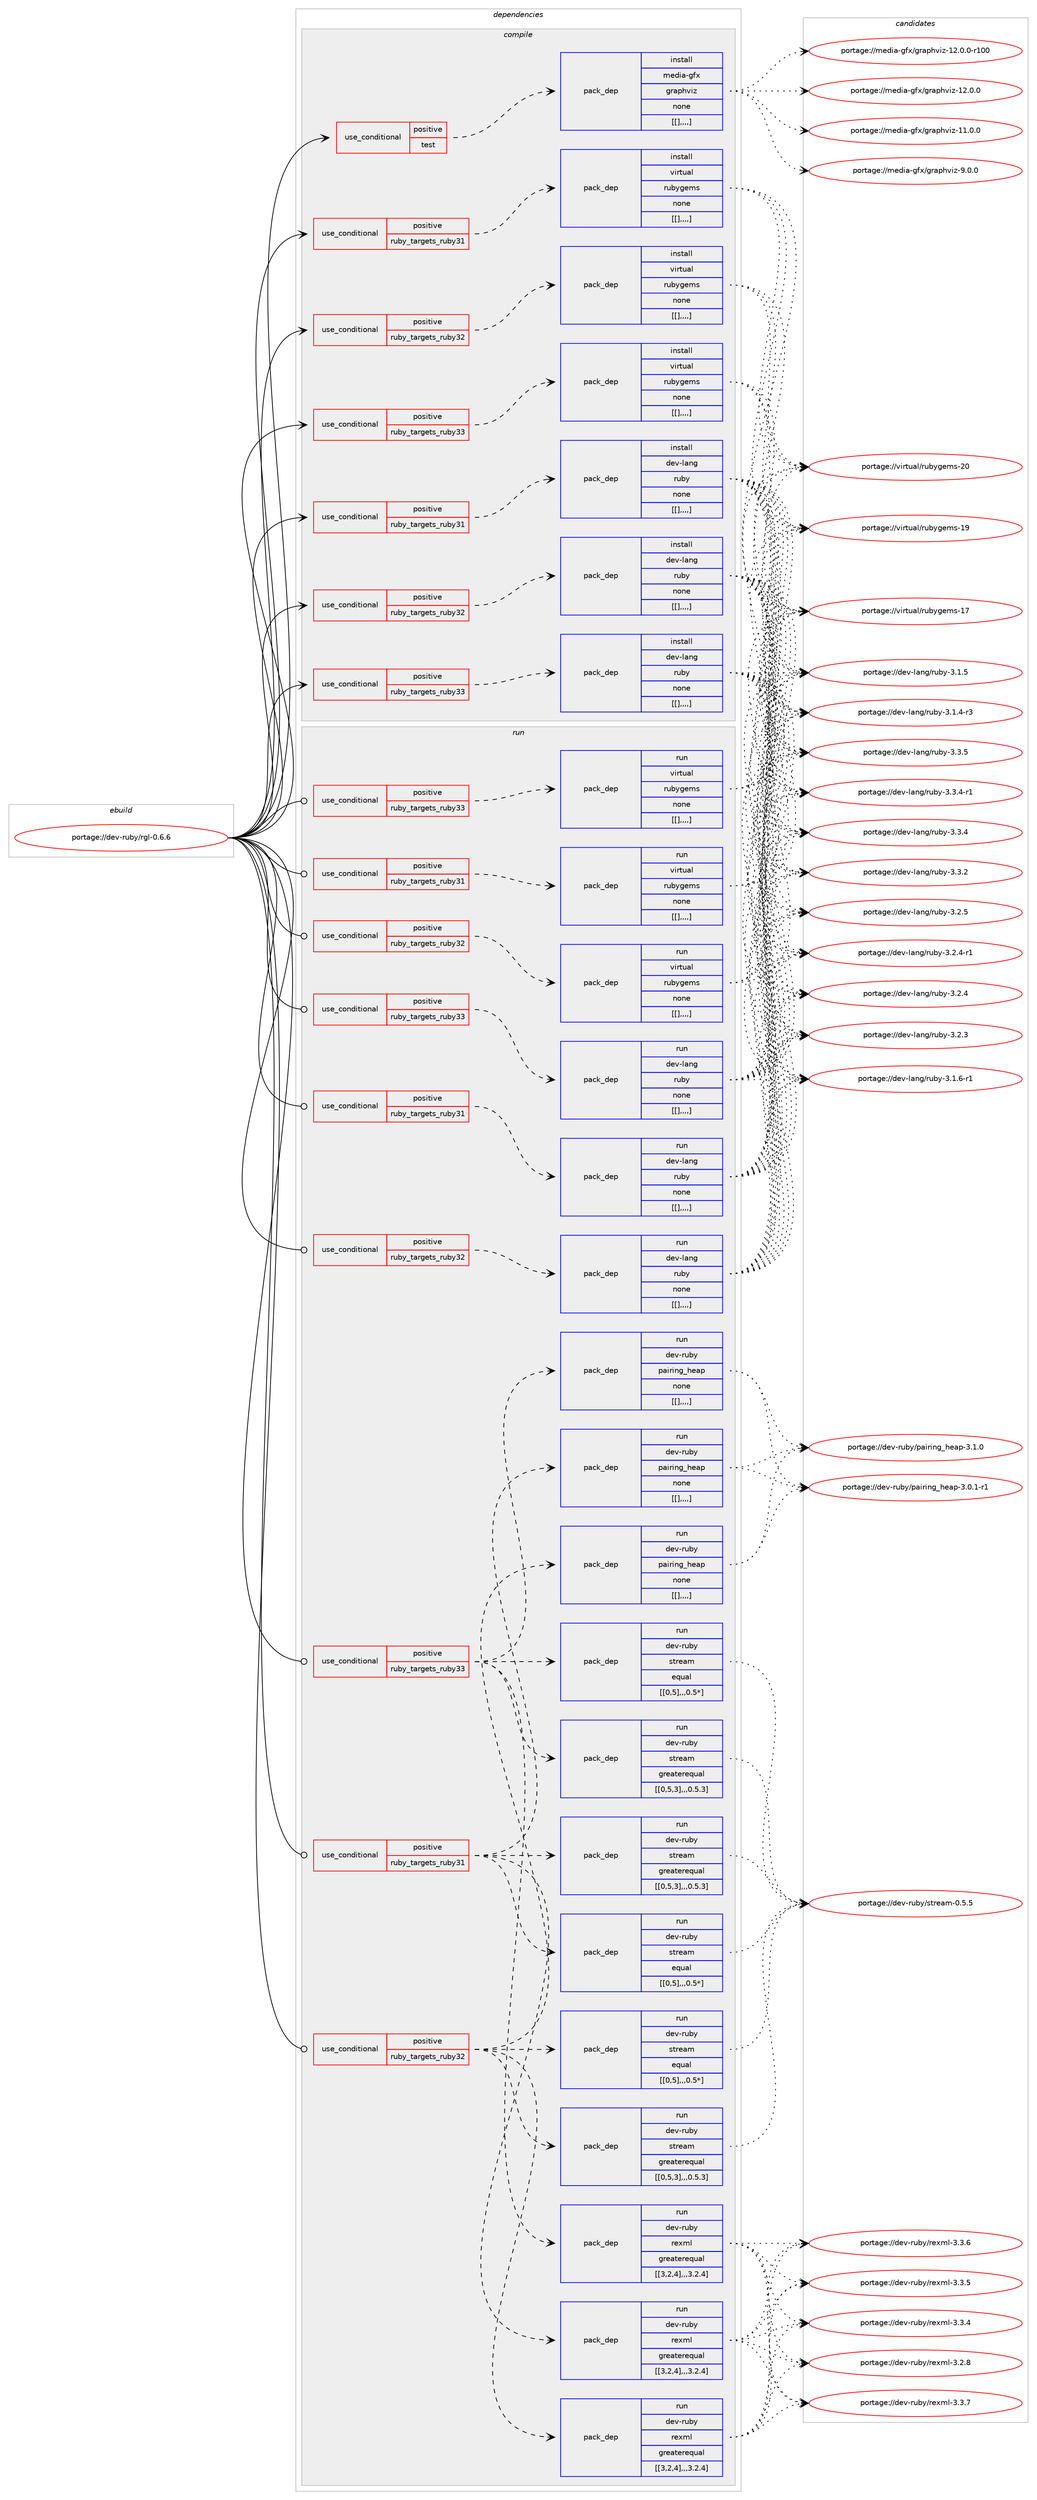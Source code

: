 digraph prolog {

# *************
# Graph options
# *************

newrank=true;
concentrate=true;
compound=true;
graph [rankdir=LR,fontname=Helvetica,fontsize=10,ranksep=1.5];#, ranksep=2.5, nodesep=0.2];
edge  [arrowhead=vee];
node  [fontname=Helvetica,fontsize=10];

# **********
# The ebuild
# **********

subgraph cluster_leftcol {
color=gray;
label=<<i>ebuild</i>>;
id [label="portage://dev-ruby/rgl-0.6.6", color=red, width=4, href="../dev-ruby/rgl-0.6.6.svg"];
}

# ****************
# The dependencies
# ****************

subgraph cluster_midcol {
color=gray;
label=<<i>dependencies</i>>;
subgraph cluster_compile {
fillcolor="#eeeeee";
style=filled;
label=<<i>compile</i>>;
subgraph cond56782 {
dependency203162 [label=<<TABLE BORDER="0" CELLBORDER="1" CELLSPACING="0" CELLPADDING="4"><TR><TD ROWSPAN="3" CELLPADDING="10">use_conditional</TD></TR><TR><TD>positive</TD></TR><TR><TD>ruby_targets_ruby31</TD></TR></TABLE>>, shape=none, color=red];
subgraph pack145027 {
dependency203163 [label=<<TABLE BORDER="0" CELLBORDER="1" CELLSPACING="0" CELLPADDING="4" WIDTH="220"><TR><TD ROWSPAN="6" CELLPADDING="30">pack_dep</TD></TR><TR><TD WIDTH="110">install</TD></TR><TR><TD>dev-lang</TD></TR><TR><TD>ruby</TD></TR><TR><TD>none</TD></TR><TR><TD>[[],,,,]</TD></TR></TABLE>>, shape=none, color=blue];
}
dependency203162:e -> dependency203163:w [weight=20,style="dashed",arrowhead="vee"];
}
id:e -> dependency203162:w [weight=20,style="solid",arrowhead="vee"];
subgraph cond56783 {
dependency203164 [label=<<TABLE BORDER="0" CELLBORDER="1" CELLSPACING="0" CELLPADDING="4"><TR><TD ROWSPAN="3" CELLPADDING="10">use_conditional</TD></TR><TR><TD>positive</TD></TR><TR><TD>ruby_targets_ruby31</TD></TR></TABLE>>, shape=none, color=red];
subgraph pack145028 {
dependency203165 [label=<<TABLE BORDER="0" CELLBORDER="1" CELLSPACING="0" CELLPADDING="4" WIDTH="220"><TR><TD ROWSPAN="6" CELLPADDING="30">pack_dep</TD></TR><TR><TD WIDTH="110">install</TD></TR><TR><TD>virtual</TD></TR><TR><TD>rubygems</TD></TR><TR><TD>none</TD></TR><TR><TD>[[],,,,]</TD></TR></TABLE>>, shape=none, color=blue];
}
dependency203164:e -> dependency203165:w [weight=20,style="dashed",arrowhead="vee"];
}
id:e -> dependency203164:w [weight=20,style="solid",arrowhead="vee"];
subgraph cond56784 {
dependency203166 [label=<<TABLE BORDER="0" CELLBORDER="1" CELLSPACING="0" CELLPADDING="4"><TR><TD ROWSPAN="3" CELLPADDING="10">use_conditional</TD></TR><TR><TD>positive</TD></TR><TR><TD>ruby_targets_ruby32</TD></TR></TABLE>>, shape=none, color=red];
subgraph pack145029 {
dependency203167 [label=<<TABLE BORDER="0" CELLBORDER="1" CELLSPACING="0" CELLPADDING="4" WIDTH="220"><TR><TD ROWSPAN="6" CELLPADDING="30">pack_dep</TD></TR><TR><TD WIDTH="110">install</TD></TR><TR><TD>dev-lang</TD></TR><TR><TD>ruby</TD></TR><TR><TD>none</TD></TR><TR><TD>[[],,,,]</TD></TR></TABLE>>, shape=none, color=blue];
}
dependency203166:e -> dependency203167:w [weight=20,style="dashed",arrowhead="vee"];
}
id:e -> dependency203166:w [weight=20,style="solid",arrowhead="vee"];
subgraph cond56785 {
dependency203168 [label=<<TABLE BORDER="0" CELLBORDER="1" CELLSPACING="0" CELLPADDING="4"><TR><TD ROWSPAN="3" CELLPADDING="10">use_conditional</TD></TR><TR><TD>positive</TD></TR><TR><TD>ruby_targets_ruby32</TD></TR></TABLE>>, shape=none, color=red];
subgraph pack145030 {
dependency203169 [label=<<TABLE BORDER="0" CELLBORDER="1" CELLSPACING="0" CELLPADDING="4" WIDTH="220"><TR><TD ROWSPAN="6" CELLPADDING="30">pack_dep</TD></TR><TR><TD WIDTH="110">install</TD></TR><TR><TD>virtual</TD></TR><TR><TD>rubygems</TD></TR><TR><TD>none</TD></TR><TR><TD>[[],,,,]</TD></TR></TABLE>>, shape=none, color=blue];
}
dependency203168:e -> dependency203169:w [weight=20,style="dashed",arrowhead="vee"];
}
id:e -> dependency203168:w [weight=20,style="solid",arrowhead="vee"];
subgraph cond56786 {
dependency203170 [label=<<TABLE BORDER="0" CELLBORDER="1" CELLSPACING="0" CELLPADDING="4"><TR><TD ROWSPAN="3" CELLPADDING="10">use_conditional</TD></TR><TR><TD>positive</TD></TR><TR><TD>ruby_targets_ruby33</TD></TR></TABLE>>, shape=none, color=red];
subgraph pack145031 {
dependency203171 [label=<<TABLE BORDER="0" CELLBORDER="1" CELLSPACING="0" CELLPADDING="4" WIDTH="220"><TR><TD ROWSPAN="6" CELLPADDING="30">pack_dep</TD></TR><TR><TD WIDTH="110">install</TD></TR><TR><TD>dev-lang</TD></TR><TR><TD>ruby</TD></TR><TR><TD>none</TD></TR><TR><TD>[[],,,,]</TD></TR></TABLE>>, shape=none, color=blue];
}
dependency203170:e -> dependency203171:w [weight=20,style="dashed",arrowhead="vee"];
}
id:e -> dependency203170:w [weight=20,style="solid",arrowhead="vee"];
subgraph cond56787 {
dependency203172 [label=<<TABLE BORDER="0" CELLBORDER="1" CELLSPACING="0" CELLPADDING="4"><TR><TD ROWSPAN="3" CELLPADDING="10">use_conditional</TD></TR><TR><TD>positive</TD></TR><TR><TD>ruby_targets_ruby33</TD></TR></TABLE>>, shape=none, color=red];
subgraph pack145032 {
dependency203173 [label=<<TABLE BORDER="0" CELLBORDER="1" CELLSPACING="0" CELLPADDING="4" WIDTH="220"><TR><TD ROWSPAN="6" CELLPADDING="30">pack_dep</TD></TR><TR><TD WIDTH="110">install</TD></TR><TR><TD>virtual</TD></TR><TR><TD>rubygems</TD></TR><TR><TD>none</TD></TR><TR><TD>[[],,,,]</TD></TR></TABLE>>, shape=none, color=blue];
}
dependency203172:e -> dependency203173:w [weight=20,style="dashed",arrowhead="vee"];
}
id:e -> dependency203172:w [weight=20,style="solid",arrowhead="vee"];
subgraph cond56788 {
dependency203174 [label=<<TABLE BORDER="0" CELLBORDER="1" CELLSPACING="0" CELLPADDING="4"><TR><TD ROWSPAN="3" CELLPADDING="10">use_conditional</TD></TR><TR><TD>positive</TD></TR><TR><TD>test</TD></TR></TABLE>>, shape=none, color=red];
subgraph pack145033 {
dependency203175 [label=<<TABLE BORDER="0" CELLBORDER="1" CELLSPACING="0" CELLPADDING="4" WIDTH="220"><TR><TD ROWSPAN="6" CELLPADDING="30">pack_dep</TD></TR><TR><TD WIDTH="110">install</TD></TR><TR><TD>media-gfx</TD></TR><TR><TD>graphviz</TD></TR><TR><TD>none</TD></TR><TR><TD>[[],,,,]</TD></TR></TABLE>>, shape=none, color=blue];
}
dependency203174:e -> dependency203175:w [weight=20,style="dashed",arrowhead="vee"];
}
id:e -> dependency203174:w [weight=20,style="solid",arrowhead="vee"];
}
subgraph cluster_compileandrun {
fillcolor="#eeeeee";
style=filled;
label=<<i>compile and run</i>>;
}
subgraph cluster_run {
fillcolor="#eeeeee";
style=filled;
label=<<i>run</i>>;
subgraph cond56789 {
dependency203176 [label=<<TABLE BORDER="0" CELLBORDER="1" CELLSPACING="0" CELLPADDING="4"><TR><TD ROWSPAN="3" CELLPADDING="10">use_conditional</TD></TR><TR><TD>positive</TD></TR><TR><TD>ruby_targets_ruby31</TD></TR></TABLE>>, shape=none, color=red];
subgraph pack145034 {
dependency203177 [label=<<TABLE BORDER="0" CELLBORDER="1" CELLSPACING="0" CELLPADDING="4" WIDTH="220"><TR><TD ROWSPAN="6" CELLPADDING="30">pack_dep</TD></TR><TR><TD WIDTH="110">run</TD></TR><TR><TD>dev-lang</TD></TR><TR><TD>ruby</TD></TR><TR><TD>none</TD></TR><TR><TD>[[],,,,]</TD></TR></TABLE>>, shape=none, color=blue];
}
dependency203176:e -> dependency203177:w [weight=20,style="dashed",arrowhead="vee"];
}
id:e -> dependency203176:w [weight=20,style="solid",arrowhead="odot"];
subgraph cond56790 {
dependency203178 [label=<<TABLE BORDER="0" CELLBORDER="1" CELLSPACING="0" CELLPADDING="4"><TR><TD ROWSPAN="3" CELLPADDING="10">use_conditional</TD></TR><TR><TD>positive</TD></TR><TR><TD>ruby_targets_ruby31</TD></TR></TABLE>>, shape=none, color=red];
subgraph pack145035 {
dependency203179 [label=<<TABLE BORDER="0" CELLBORDER="1" CELLSPACING="0" CELLPADDING="4" WIDTH="220"><TR><TD ROWSPAN="6" CELLPADDING="30">pack_dep</TD></TR><TR><TD WIDTH="110">run</TD></TR><TR><TD>dev-ruby</TD></TR><TR><TD>pairing_heap</TD></TR><TR><TD>none</TD></TR><TR><TD>[[],,,,]</TD></TR></TABLE>>, shape=none, color=blue];
}
dependency203178:e -> dependency203179:w [weight=20,style="dashed",arrowhead="vee"];
subgraph pack145036 {
dependency203180 [label=<<TABLE BORDER="0" CELLBORDER="1" CELLSPACING="0" CELLPADDING="4" WIDTH="220"><TR><TD ROWSPAN="6" CELLPADDING="30">pack_dep</TD></TR><TR><TD WIDTH="110">run</TD></TR><TR><TD>dev-ruby</TD></TR><TR><TD>rexml</TD></TR><TR><TD>greaterequal</TD></TR><TR><TD>[[3,2,4],,,3.2.4]</TD></TR></TABLE>>, shape=none, color=blue];
}
dependency203178:e -> dependency203180:w [weight=20,style="dashed",arrowhead="vee"];
subgraph pack145037 {
dependency203181 [label=<<TABLE BORDER="0" CELLBORDER="1" CELLSPACING="0" CELLPADDING="4" WIDTH="220"><TR><TD ROWSPAN="6" CELLPADDING="30">pack_dep</TD></TR><TR><TD WIDTH="110">run</TD></TR><TR><TD>dev-ruby</TD></TR><TR><TD>stream</TD></TR><TR><TD>greaterequal</TD></TR><TR><TD>[[0,5,3],,,0.5.3]</TD></TR></TABLE>>, shape=none, color=blue];
}
dependency203178:e -> dependency203181:w [weight=20,style="dashed",arrowhead="vee"];
subgraph pack145038 {
dependency203182 [label=<<TABLE BORDER="0" CELLBORDER="1" CELLSPACING="0" CELLPADDING="4" WIDTH="220"><TR><TD ROWSPAN="6" CELLPADDING="30">pack_dep</TD></TR><TR><TD WIDTH="110">run</TD></TR><TR><TD>dev-ruby</TD></TR><TR><TD>stream</TD></TR><TR><TD>equal</TD></TR><TR><TD>[[0,5],,,0.5*]</TD></TR></TABLE>>, shape=none, color=blue];
}
dependency203178:e -> dependency203182:w [weight=20,style="dashed",arrowhead="vee"];
}
id:e -> dependency203178:w [weight=20,style="solid",arrowhead="odot"];
subgraph cond56791 {
dependency203183 [label=<<TABLE BORDER="0" CELLBORDER="1" CELLSPACING="0" CELLPADDING="4"><TR><TD ROWSPAN="3" CELLPADDING="10">use_conditional</TD></TR><TR><TD>positive</TD></TR><TR><TD>ruby_targets_ruby31</TD></TR></TABLE>>, shape=none, color=red];
subgraph pack145039 {
dependency203184 [label=<<TABLE BORDER="0" CELLBORDER="1" CELLSPACING="0" CELLPADDING="4" WIDTH="220"><TR><TD ROWSPAN="6" CELLPADDING="30">pack_dep</TD></TR><TR><TD WIDTH="110">run</TD></TR><TR><TD>virtual</TD></TR><TR><TD>rubygems</TD></TR><TR><TD>none</TD></TR><TR><TD>[[],,,,]</TD></TR></TABLE>>, shape=none, color=blue];
}
dependency203183:e -> dependency203184:w [weight=20,style="dashed",arrowhead="vee"];
}
id:e -> dependency203183:w [weight=20,style="solid",arrowhead="odot"];
subgraph cond56792 {
dependency203185 [label=<<TABLE BORDER="0" CELLBORDER="1" CELLSPACING="0" CELLPADDING="4"><TR><TD ROWSPAN="3" CELLPADDING="10">use_conditional</TD></TR><TR><TD>positive</TD></TR><TR><TD>ruby_targets_ruby32</TD></TR></TABLE>>, shape=none, color=red];
subgraph pack145040 {
dependency203186 [label=<<TABLE BORDER="0" CELLBORDER="1" CELLSPACING="0" CELLPADDING="4" WIDTH="220"><TR><TD ROWSPAN="6" CELLPADDING="30">pack_dep</TD></TR><TR><TD WIDTH="110">run</TD></TR><TR><TD>dev-lang</TD></TR><TR><TD>ruby</TD></TR><TR><TD>none</TD></TR><TR><TD>[[],,,,]</TD></TR></TABLE>>, shape=none, color=blue];
}
dependency203185:e -> dependency203186:w [weight=20,style="dashed",arrowhead="vee"];
}
id:e -> dependency203185:w [weight=20,style="solid",arrowhead="odot"];
subgraph cond56793 {
dependency203187 [label=<<TABLE BORDER="0" CELLBORDER="1" CELLSPACING="0" CELLPADDING="4"><TR><TD ROWSPAN="3" CELLPADDING="10">use_conditional</TD></TR><TR><TD>positive</TD></TR><TR><TD>ruby_targets_ruby32</TD></TR></TABLE>>, shape=none, color=red];
subgraph pack145041 {
dependency203188 [label=<<TABLE BORDER="0" CELLBORDER="1" CELLSPACING="0" CELLPADDING="4" WIDTH="220"><TR><TD ROWSPAN="6" CELLPADDING="30">pack_dep</TD></TR><TR><TD WIDTH="110">run</TD></TR><TR><TD>dev-ruby</TD></TR><TR><TD>pairing_heap</TD></TR><TR><TD>none</TD></TR><TR><TD>[[],,,,]</TD></TR></TABLE>>, shape=none, color=blue];
}
dependency203187:e -> dependency203188:w [weight=20,style="dashed",arrowhead="vee"];
subgraph pack145042 {
dependency203189 [label=<<TABLE BORDER="0" CELLBORDER="1" CELLSPACING="0" CELLPADDING="4" WIDTH="220"><TR><TD ROWSPAN="6" CELLPADDING="30">pack_dep</TD></TR><TR><TD WIDTH="110">run</TD></TR><TR><TD>dev-ruby</TD></TR><TR><TD>rexml</TD></TR><TR><TD>greaterequal</TD></TR><TR><TD>[[3,2,4],,,3.2.4]</TD></TR></TABLE>>, shape=none, color=blue];
}
dependency203187:e -> dependency203189:w [weight=20,style="dashed",arrowhead="vee"];
subgraph pack145043 {
dependency203190 [label=<<TABLE BORDER="0" CELLBORDER="1" CELLSPACING="0" CELLPADDING="4" WIDTH="220"><TR><TD ROWSPAN="6" CELLPADDING="30">pack_dep</TD></TR><TR><TD WIDTH="110">run</TD></TR><TR><TD>dev-ruby</TD></TR><TR><TD>stream</TD></TR><TR><TD>greaterequal</TD></TR><TR><TD>[[0,5,3],,,0.5.3]</TD></TR></TABLE>>, shape=none, color=blue];
}
dependency203187:e -> dependency203190:w [weight=20,style="dashed",arrowhead="vee"];
subgraph pack145044 {
dependency203191 [label=<<TABLE BORDER="0" CELLBORDER="1" CELLSPACING="0" CELLPADDING="4" WIDTH="220"><TR><TD ROWSPAN="6" CELLPADDING="30">pack_dep</TD></TR><TR><TD WIDTH="110">run</TD></TR><TR><TD>dev-ruby</TD></TR><TR><TD>stream</TD></TR><TR><TD>equal</TD></TR><TR><TD>[[0,5],,,0.5*]</TD></TR></TABLE>>, shape=none, color=blue];
}
dependency203187:e -> dependency203191:w [weight=20,style="dashed",arrowhead="vee"];
}
id:e -> dependency203187:w [weight=20,style="solid",arrowhead="odot"];
subgraph cond56794 {
dependency203192 [label=<<TABLE BORDER="0" CELLBORDER="1" CELLSPACING="0" CELLPADDING="4"><TR><TD ROWSPAN="3" CELLPADDING="10">use_conditional</TD></TR><TR><TD>positive</TD></TR><TR><TD>ruby_targets_ruby32</TD></TR></TABLE>>, shape=none, color=red];
subgraph pack145045 {
dependency203193 [label=<<TABLE BORDER="0" CELLBORDER="1" CELLSPACING="0" CELLPADDING="4" WIDTH="220"><TR><TD ROWSPAN="6" CELLPADDING="30">pack_dep</TD></TR><TR><TD WIDTH="110">run</TD></TR><TR><TD>virtual</TD></TR><TR><TD>rubygems</TD></TR><TR><TD>none</TD></TR><TR><TD>[[],,,,]</TD></TR></TABLE>>, shape=none, color=blue];
}
dependency203192:e -> dependency203193:w [weight=20,style="dashed",arrowhead="vee"];
}
id:e -> dependency203192:w [weight=20,style="solid",arrowhead="odot"];
subgraph cond56795 {
dependency203194 [label=<<TABLE BORDER="0" CELLBORDER="1" CELLSPACING="0" CELLPADDING="4"><TR><TD ROWSPAN="3" CELLPADDING="10">use_conditional</TD></TR><TR><TD>positive</TD></TR><TR><TD>ruby_targets_ruby33</TD></TR></TABLE>>, shape=none, color=red];
subgraph pack145046 {
dependency203195 [label=<<TABLE BORDER="0" CELLBORDER="1" CELLSPACING="0" CELLPADDING="4" WIDTH="220"><TR><TD ROWSPAN="6" CELLPADDING="30">pack_dep</TD></TR><TR><TD WIDTH="110">run</TD></TR><TR><TD>dev-lang</TD></TR><TR><TD>ruby</TD></TR><TR><TD>none</TD></TR><TR><TD>[[],,,,]</TD></TR></TABLE>>, shape=none, color=blue];
}
dependency203194:e -> dependency203195:w [weight=20,style="dashed",arrowhead="vee"];
}
id:e -> dependency203194:w [weight=20,style="solid",arrowhead="odot"];
subgraph cond56796 {
dependency203196 [label=<<TABLE BORDER="0" CELLBORDER="1" CELLSPACING="0" CELLPADDING="4"><TR><TD ROWSPAN="3" CELLPADDING="10">use_conditional</TD></TR><TR><TD>positive</TD></TR><TR><TD>ruby_targets_ruby33</TD></TR></TABLE>>, shape=none, color=red];
subgraph pack145047 {
dependency203197 [label=<<TABLE BORDER="0" CELLBORDER="1" CELLSPACING="0" CELLPADDING="4" WIDTH="220"><TR><TD ROWSPAN="6" CELLPADDING="30">pack_dep</TD></TR><TR><TD WIDTH="110">run</TD></TR><TR><TD>dev-ruby</TD></TR><TR><TD>pairing_heap</TD></TR><TR><TD>none</TD></TR><TR><TD>[[],,,,]</TD></TR></TABLE>>, shape=none, color=blue];
}
dependency203196:e -> dependency203197:w [weight=20,style="dashed",arrowhead="vee"];
subgraph pack145048 {
dependency203198 [label=<<TABLE BORDER="0" CELLBORDER="1" CELLSPACING="0" CELLPADDING="4" WIDTH="220"><TR><TD ROWSPAN="6" CELLPADDING="30">pack_dep</TD></TR><TR><TD WIDTH="110">run</TD></TR><TR><TD>dev-ruby</TD></TR><TR><TD>rexml</TD></TR><TR><TD>greaterequal</TD></TR><TR><TD>[[3,2,4],,,3.2.4]</TD></TR></TABLE>>, shape=none, color=blue];
}
dependency203196:e -> dependency203198:w [weight=20,style="dashed",arrowhead="vee"];
subgraph pack145049 {
dependency203199 [label=<<TABLE BORDER="0" CELLBORDER="1" CELLSPACING="0" CELLPADDING="4" WIDTH="220"><TR><TD ROWSPAN="6" CELLPADDING="30">pack_dep</TD></TR><TR><TD WIDTH="110">run</TD></TR><TR><TD>dev-ruby</TD></TR><TR><TD>stream</TD></TR><TR><TD>greaterequal</TD></TR><TR><TD>[[0,5,3],,,0.5.3]</TD></TR></TABLE>>, shape=none, color=blue];
}
dependency203196:e -> dependency203199:w [weight=20,style="dashed",arrowhead="vee"];
subgraph pack145050 {
dependency203200 [label=<<TABLE BORDER="0" CELLBORDER="1" CELLSPACING="0" CELLPADDING="4" WIDTH="220"><TR><TD ROWSPAN="6" CELLPADDING="30">pack_dep</TD></TR><TR><TD WIDTH="110">run</TD></TR><TR><TD>dev-ruby</TD></TR><TR><TD>stream</TD></TR><TR><TD>equal</TD></TR><TR><TD>[[0,5],,,0.5*]</TD></TR></TABLE>>, shape=none, color=blue];
}
dependency203196:e -> dependency203200:w [weight=20,style="dashed",arrowhead="vee"];
}
id:e -> dependency203196:w [weight=20,style="solid",arrowhead="odot"];
subgraph cond56797 {
dependency203201 [label=<<TABLE BORDER="0" CELLBORDER="1" CELLSPACING="0" CELLPADDING="4"><TR><TD ROWSPAN="3" CELLPADDING="10">use_conditional</TD></TR><TR><TD>positive</TD></TR><TR><TD>ruby_targets_ruby33</TD></TR></TABLE>>, shape=none, color=red];
subgraph pack145051 {
dependency203202 [label=<<TABLE BORDER="0" CELLBORDER="1" CELLSPACING="0" CELLPADDING="4" WIDTH="220"><TR><TD ROWSPAN="6" CELLPADDING="30">pack_dep</TD></TR><TR><TD WIDTH="110">run</TD></TR><TR><TD>virtual</TD></TR><TR><TD>rubygems</TD></TR><TR><TD>none</TD></TR><TR><TD>[[],,,,]</TD></TR></TABLE>>, shape=none, color=blue];
}
dependency203201:e -> dependency203202:w [weight=20,style="dashed",arrowhead="vee"];
}
id:e -> dependency203201:w [weight=20,style="solid",arrowhead="odot"];
}
}

# **************
# The candidates
# **************

subgraph cluster_choices {
rank=same;
color=gray;
label=<<i>candidates</i>>;

subgraph choice145027 {
color=black;
nodesep=1;
choice10010111845108971101034711411798121455146514653 [label="portage://dev-lang/ruby-3.3.5", color=red, width=4,href="../dev-lang/ruby-3.3.5.svg"];
choice100101118451089711010347114117981214551465146524511449 [label="portage://dev-lang/ruby-3.3.4-r1", color=red, width=4,href="../dev-lang/ruby-3.3.4-r1.svg"];
choice10010111845108971101034711411798121455146514652 [label="portage://dev-lang/ruby-3.3.4", color=red, width=4,href="../dev-lang/ruby-3.3.4.svg"];
choice10010111845108971101034711411798121455146514650 [label="portage://dev-lang/ruby-3.3.2", color=red, width=4,href="../dev-lang/ruby-3.3.2.svg"];
choice10010111845108971101034711411798121455146504653 [label="portage://dev-lang/ruby-3.2.5", color=red, width=4,href="../dev-lang/ruby-3.2.5.svg"];
choice100101118451089711010347114117981214551465046524511449 [label="portage://dev-lang/ruby-3.2.4-r1", color=red, width=4,href="../dev-lang/ruby-3.2.4-r1.svg"];
choice10010111845108971101034711411798121455146504652 [label="portage://dev-lang/ruby-3.2.4", color=red, width=4,href="../dev-lang/ruby-3.2.4.svg"];
choice10010111845108971101034711411798121455146504651 [label="portage://dev-lang/ruby-3.2.3", color=red, width=4,href="../dev-lang/ruby-3.2.3.svg"];
choice100101118451089711010347114117981214551464946544511449 [label="portage://dev-lang/ruby-3.1.6-r1", color=red, width=4,href="../dev-lang/ruby-3.1.6-r1.svg"];
choice10010111845108971101034711411798121455146494653 [label="portage://dev-lang/ruby-3.1.5", color=red, width=4,href="../dev-lang/ruby-3.1.5.svg"];
choice100101118451089711010347114117981214551464946524511451 [label="portage://dev-lang/ruby-3.1.4-r3", color=red, width=4,href="../dev-lang/ruby-3.1.4-r3.svg"];
dependency203163:e -> choice10010111845108971101034711411798121455146514653:w [style=dotted,weight="100"];
dependency203163:e -> choice100101118451089711010347114117981214551465146524511449:w [style=dotted,weight="100"];
dependency203163:e -> choice10010111845108971101034711411798121455146514652:w [style=dotted,weight="100"];
dependency203163:e -> choice10010111845108971101034711411798121455146514650:w [style=dotted,weight="100"];
dependency203163:e -> choice10010111845108971101034711411798121455146504653:w [style=dotted,weight="100"];
dependency203163:e -> choice100101118451089711010347114117981214551465046524511449:w [style=dotted,weight="100"];
dependency203163:e -> choice10010111845108971101034711411798121455146504652:w [style=dotted,weight="100"];
dependency203163:e -> choice10010111845108971101034711411798121455146504651:w [style=dotted,weight="100"];
dependency203163:e -> choice100101118451089711010347114117981214551464946544511449:w [style=dotted,weight="100"];
dependency203163:e -> choice10010111845108971101034711411798121455146494653:w [style=dotted,weight="100"];
dependency203163:e -> choice100101118451089711010347114117981214551464946524511451:w [style=dotted,weight="100"];
}
subgraph choice145028 {
color=black;
nodesep=1;
choice118105114116117971084711411798121103101109115455048 [label="portage://virtual/rubygems-20", color=red, width=4,href="../virtual/rubygems-20.svg"];
choice118105114116117971084711411798121103101109115454957 [label="portage://virtual/rubygems-19", color=red, width=4,href="../virtual/rubygems-19.svg"];
choice118105114116117971084711411798121103101109115454955 [label="portage://virtual/rubygems-17", color=red, width=4,href="../virtual/rubygems-17.svg"];
dependency203165:e -> choice118105114116117971084711411798121103101109115455048:w [style=dotted,weight="100"];
dependency203165:e -> choice118105114116117971084711411798121103101109115454957:w [style=dotted,weight="100"];
dependency203165:e -> choice118105114116117971084711411798121103101109115454955:w [style=dotted,weight="100"];
}
subgraph choice145029 {
color=black;
nodesep=1;
choice10010111845108971101034711411798121455146514653 [label="portage://dev-lang/ruby-3.3.5", color=red, width=4,href="../dev-lang/ruby-3.3.5.svg"];
choice100101118451089711010347114117981214551465146524511449 [label="portage://dev-lang/ruby-3.3.4-r1", color=red, width=4,href="../dev-lang/ruby-3.3.4-r1.svg"];
choice10010111845108971101034711411798121455146514652 [label="portage://dev-lang/ruby-3.3.4", color=red, width=4,href="../dev-lang/ruby-3.3.4.svg"];
choice10010111845108971101034711411798121455146514650 [label="portage://dev-lang/ruby-3.3.2", color=red, width=4,href="../dev-lang/ruby-3.3.2.svg"];
choice10010111845108971101034711411798121455146504653 [label="portage://dev-lang/ruby-3.2.5", color=red, width=4,href="../dev-lang/ruby-3.2.5.svg"];
choice100101118451089711010347114117981214551465046524511449 [label="portage://dev-lang/ruby-3.2.4-r1", color=red, width=4,href="../dev-lang/ruby-3.2.4-r1.svg"];
choice10010111845108971101034711411798121455146504652 [label="portage://dev-lang/ruby-3.2.4", color=red, width=4,href="../dev-lang/ruby-3.2.4.svg"];
choice10010111845108971101034711411798121455146504651 [label="portage://dev-lang/ruby-3.2.3", color=red, width=4,href="../dev-lang/ruby-3.2.3.svg"];
choice100101118451089711010347114117981214551464946544511449 [label="portage://dev-lang/ruby-3.1.6-r1", color=red, width=4,href="../dev-lang/ruby-3.1.6-r1.svg"];
choice10010111845108971101034711411798121455146494653 [label="portage://dev-lang/ruby-3.1.5", color=red, width=4,href="../dev-lang/ruby-3.1.5.svg"];
choice100101118451089711010347114117981214551464946524511451 [label="portage://dev-lang/ruby-3.1.4-r3", color=red, width=4,href="../dev-lang/ruby-3.1.4-r3.svg"];
dependency203167:e -> choice10010111845108971101034711411798121455146514653:w [style=dotted,weight="100"];
dependency203167:e -> choice100101118451089711010347114117981214551465146524511449:w [style=dotted,weight="100"];
dependency203167:e -> choice10010111845108971101034711411798121455146514652:w [style=dotted,weight="100"];
dependency203167:e -> choice10010111845108971101034711411798121455146514650:w [style=dotted,weight="100"];
dependency203167:e -> choice10010111845108971101034711411798121455146504653:w [style=dotted,weight="100"];
dependency203167:e -> choice100101118451089711010347114117981214551465046524511449:w [style=dotted,weight="100"];
dependency203167:e -> choice10010111845108971101034711411798121455146504652:w [style=dotted,weight="100"];
dependency203167:e -> choice10010111845108971101034711411798121455146504651:w [style=dotted,weight="100"];
dependency203167:e -> choice100101118451089711010347114117981214551464946544511449:w [style=dotted,weight="100"];
dependency203167:e -> choice10010111845108971101034711411798121455146494653:w [style=dotted,weight="100"];
dependency203167:e -> choice100101118451089711010347114117981214551464946524511451:w [style=dotted,weight="100"];
}
subgraph choice145030 {
color=black;
nodesep=1;
choice118105114116117971084711411798121103101109115455048 [label="portage://virtual/rubygems-20", color=red, width=4,href="../virtual/rubygems-20.svg"];
choice118105114116117971084711411798121103101109115454957 [label="portage://virtual/rubygems-19", color=red, width=4,href="../virtual/rubygems-19.svg"];
choice118105114116117971084711411798121103101109115454955 [label="portage://virtual/rubygems-17", color=red, width=4,href="../virtual/rubygems-17.svg"];
dependency203169:e -> choice118105114116117971084711411798121103101109115455048:w [style=dotted,weight="100"];
dependency203169:e -> choice118105114116117971084711411798121103101109115454957:w [style=dotted,weight="100"];
dependency203169:e -> choice118105114116117971084711411798121103101109115454955:w [style=dotted,weight="100"];
}
subgraph choice145031 {
color=black;
nodesep=1;
choice10010111845108971101034711411798121455146514653 [label="portage://dev-lang/ruby-3.3.5", color=red, width=4,href="../dev-lang/ruby-3.3.5.svg"];
choice100101118451089711010347114117981214551465146524511449 [label="portage://dev-lang/ruby-3.3.4-r1", color=red, width=4,href="../dev-lang/ruby-3.3.4-r1.svg"];
choice10010111845108971101034711411798121455146514652 [label="portage://dev-lang/ruby-3.3.4", color=red, width=4,href="../dev-lang/ruby-3.3.4.svg"];
choice10010111845108971101034711411798121455146514650 [label="portage://dev-lang/ruby-3.3.2", color=red, width=4,href="../dev-lang/ruby-3.3.2.svg"];
choice10010111845108971101034711411798121455146504653 [label="portage://dev-lang/ruby-3.2.5", color=red, width=4,href="../dev-lang/ruby-3.2.5.svg"];
choice100101118451089711010347114117981214551465046524511449 [label="portage://dev-lang/ruby-3.2.4-r1", color=red, width=4,href="../dev-lang/ruby-3.2.4-r1.svg"];
choice10010111845108971101034711411798121455146504652 [label="portage://dev-lang/ruby-3.2.4", color=red, width=4,href="../dev-lang/ruby-3.2.4.svg"];
choice10010111845108971101034711411798121455146504651 [label="portage://dev-lang/ruby-3.2.3", color=red, width=4,href="../dev-lang/ruby-3.2.3.svg"];
choice100101118451089711010347114117981214551464946544511449 [label="portage://dev-lang/ruby-3.1.6-r1", color=red, width=4,href="../dev-lang/ruby-3.1.6-r1.svg"];
choice10010111845108971101034711411798121455146494653 [label="portage://dev-lang/ruby-3.1.5", color=red, width=4,href="../dev-lang/ruby-3.1.5.svg"];
choice100101118451089711010347114117981214551464946524511451 [label="portage://dev-lang/ruby-3.1.4-r3", color=red, width=4,href="../dev-lang/ruby-3.1.4-r3.svg"];
dependency203171:e -> choice10010111845108971101034711411798121455146514653:w [style=dotted,weight="100"];
dependency203171:e -> choice100101118451089711010347114117981214551465146524511449:w [style=dotted,weight="100"];
dependency203171:e -> choice10010111845108971101034711411798121455146514652:w [style=dotted,weight="100"];
dependency203171:e -> choice10010111845108971101034711411798121455146514650:w [style=dotted,weight="100"];
dependency203171:e -> choice10010111845108971101034711411798121455146504653:w [style=dotted,weight="100"];
dependency203171:e -> choice100101118451089711010347114117981214551465046524511449:w [style=dotted,weight="100"];
dependency203171:e -> choice10010111845108971101034711411798121455146504652:w [style=dotted,weight="100"];
dependency203171:e -> choice10010111845108971101034711411798121455146504651:w [style=dotted,weight="100"];
dependency203171:e -> choice100101118451089711010347114117981214551464946544511449:w [style=dotted,weight="100"];
dependency203171:e -> choice10010111845108971101034711411798121455146494653:w [style=dotted,weight="100"];
dependency203171:e -> choice100101118451089711010347114117981214551464946524511451:w [style=dotted,weight="100"];
}
subgraph choice145032 {
color=black;
nodesep=1;
choice118105114116117971084711411798121103101109115455048 [label="portage://virtual/rubygems-20", color=red, width=4,href="../virtual/rubygems-20.svg"];
choice118105114116117971084711411798121103101109115454957 [label="portage://virtual/rubygems-19", color=red, width=4,href="../virtual/rubygems-19.svg"];
choice118105114116117971084711411798121103101109115454955 [label="portage://virtual/rubygems-17", color=red, width=4,href="../virtual/rubygems-17.svg"];
dependency203173:e -> choice118105114116117971084711411798121103101109115455048:w [style=dotted,weight="100"];
dependency203173:e -> choice118105114116117971084711411798121103101109115454957:w [style=dotted,weight="100"];
dependency203173:e -> choice118105114116117971084711411798121103101109115454955:w [style=dotted,weight="100"];
}
subgraph choice145033 {
color=black;
nodesep=1;
choice109101100105974510310212047103114971121041181051224549504648464845114494848 [label="portage://media-gfx/graphviz-12.0.0-r100", color=red, width=4,href="../media-gfx/graphviz-12.0.0-r100.svg"];
choice1091011001059745103102120471031149711210411810512245495046484648 [label="portage://media-gfx/graphviz-12.0.0", color=red, width=4,href="../media-gfx/graphviz-12.0.0.svg"];
choice1091011001059745103102120471031149711210411810512245494946484648 [label="portage://media-gfx/graphviz-11.0.0", color=red, width=4,href="../media-gfx/graphviz-11.0.0.svg"];
choice10910110010597451031021204710311497112104118105122455746484648 [label="portage://media-gfx/graphviz-9.0.0", color=red, width=4,href="../media-gfx/graphviz-9.0.0.svg"];
dependency203175:e -> choice109101100105974510310212047103114971121041181051224549504648464845114494848:w [style=dotted,weight="100"];
dependency203175:e -> choice1091011001059745103102120471031149711210411810512245495046484648:w [style=dotted,weight="100"];
dependency203175:e -> choice1091011001059745103102120471031149711210411810512245494946484648:w [style=dotted,weight="100"];
dependency203175:e -> choice10910110010597451031021204710311497112104118105122455746484648:w [style=dotted,weight="100"];
}
subgraph choice145034 {
color=black;
nodesep=1;
choice10010111845108971101034711411798121455146514653 [label="portage://dev-lang/ruby-3.3.5", color=red, width=4,href="../dev-lang/ruby-3.3.5.svg"];
choice100101118451089711010347114117981214551465146524511449 [label="portage://dev-lang/ruby-3.3.4-r1", color=red, width=4,href="../dev-lang/ruby-3.3.4-r1.svg"];
choice10010111845108971101034711411798121455146514652 [label="portage://dev-lang/ruby-3.3.4", color=red, width=4,href="../dev-lang/ruby-3.3.4.svg"];
choice10010111845108971101034711411798121455146514650 [label="portage://dev-lang/ruby-3.3.2", color=red, width=4,href="../dev-lang/ruby-3.3.2.svg"];
choice10010111845108971101034711411798121455146504653 [label="portage://dev-lang/ruby-3.2.5", color=red, width=4,href="../dev-lang/ruby-3.2.5.svg"];
choice100101118451089711010347114117981214551465046524511449 [label="portage://dev-lang/ruby-3.2.4-r1", color=red, width=4,href="../dev-lang/ruby-3.2.4-r1.svg"];
choice10010111845108971101034711411798121455146504652 [label="portage://dev-lang/ruby-3.2.4", color=red, width=4,href="../dev-lang/ruby-3.2.4.svg"];
choice10010111845108971101034711411798121455146504651 [label="portage://dev-lang/ruby-3.2.3", color=red, width=4,href="../dev-lang/ruby-3.2.3.svg"];
choice100101118451089711010347114117981214551464946544511449 [label="portage://dev-lang/ruby-3.1.6-r1", color=red, width=4,href="../dev-lang/ruby-3.1.6-r1.svg"];
choice10010111845108971101034711411798121455146494653 [label="portage://dev-lang/ruby-3.1.5", color=red, width=4,href="../dev-lang/ruby-3.1.5.svg"];
choice100101118451089711010347114117981214551464946524511451 [label="portage://dev-lang/ruby-3.1.4-r3", color=red, width=4,href="../dev-lang/ruby-3.1.4-r3.svg"];
dependency203177:e -> choice10010111845108971101034711411798121455146514653:w [style=dotted,weight="100"];
dependency203177:e -> choice100101118451089711010347114117981214551465146524511449:w [style=dotted,weight="100"];
dependency203177:e -> choice10010111845108971101034711411798121455146514652:w [style=dotted,weight="100"];
dependency203177:e -> choice10010111845108971101034711411798121455146514650:w [style=dotted,weight="100"];
dependency203177:e -> choice10010111845108971101034711411798121455146504653:w [style=dotted,weight="100"];
dependency203177:e -> choice100101118451089711010347114117981214551465046524511449:w [style=dotted,weight="100"];
dependency203177:e -> choice10010111845108971101034711411798121455146504652:w [style=dotted,weight="100"];
dependency203177:e -> choice10010111845108971101034711411798121455146504651:w [style=dotted,weight="100"];
dependency203177:e -> choice100101118451089711010347114117981214551464946544511449:w [style=dotted,weight="100"];
dependency203177:e -> choice10010111845108971101034711411798121455146494653:w [style=dotted,weight="100"];
dependency203177:e -> choice100101118451089711010347114117981214551464946524511451:w [style=dotted,weight="100"];
}
subgraph choice145035 {
color=black;
nodesep=1;
choice100101118451141179812147112971051141051101039510410197112455146494648 [label="portage://dev-ruby/pairing_heap-3.1.0", color=red, width=4,href="../dev-ruby/pairing_heap-3.1.0.svg"];
choice1001011184511411798121471129710511410511010395104101971124551464846494511449 [label="portage://dev-ruby/pairing_heap-3.0.1-r1", color=red, width=4,href="../dev-ruby/pairing_heap-3.0.1-r1.svg"];
dependency203179:e -> choice100101118451141179812147112971051141051101039510410197112455146494648:w [style=dotted,weight="100"];
dependency203179:e -> choice1001011184511411798121471129710511410511010395104101971124551464846494511449:w [style=dotted,weight="100"];
}
subgraph choice145036 {
color=black;
nodesep=1;
choice100101118451141179812147114101120109108455146514655 [label="portage://dev-ruby/rexml-3.3.7", color=red, width=4,href="../dev-ruby/rexml-3.3.7.svg"];
choice100101118451141179812147114101120109108455146514654 [label="portage://dev-ruby/rexml-3.3.6", color=red, width=4,href="../dev-ruby/rexml-3.3.6.svg"];
choice100101118451141179812147114101120109108455146514653 [label="portage://dev-ruby/rexml-3.3.5", color=red, width=4,href="../dev-ruby/rexml-3.3.5.svg"];
choice100101118451141179812147114101120109108455146514652 [label="portage://dev-ruby/rexml-3.3.4", color=red, width=4,href="../dev-ruby/rexml-3.3.4.svg"];
choice100101118451141179812147114101120109108455146504656 [label="portage://dev-ruby/rexml-3.2.8", color=red, width=4,href="../dev-ruby/rexml-3.2.8.svg"];
dependency203180:e -> choice100101118451141179812147114101120109108455146514655:w [style=dotted,weight="100"];
dependency203180:e -> choice100101118451141179812147114101120109108455146514654:w [style=dotted,weight="100"];
dependency203180:e -> choice100101118451141179812147114101120109108455146514653:w [style=dotted,weight="100"];
dependency203180:e -> choice100101118451141179812147114101120109108455146514652:w [style=dotted,weight="100"];
dependency203180:e -> choice100101118451141179812147114101120109108455146504656:w [style=dotted,weight="100"];
}
subgraph choice145037 {
color=black;
nodesep=1;
choice10010111845114117981214711511611410197109454846534653 [label="portage://dev-ruby/stream-0.5.5", color=red, width=4,href="../dev-ruby/stream-0.5.5.svg"];
dependency203181:e -> choice10010111845114117981214711511611410197109454846534653:w [style=dotted,weight="100"];
}
subgraph choice145038 {
color=black;
nodesep=1;
choice10010111845114117981214711511611410197109454846534653 [label="portage://dev-ruby/stream-0.5.5", color=red, width=4,href="../dev-ruby/stream-0.5.5.svg"];
dependency203182:e -> choice10010111845114117981214711511611410197109454846534653:w [style=dotted,weight="100"];
}
subgraph choice145039 {
color=black;
nodesep=1;
choice118105114116117971084711411798121103101109115455048 [label="portage://virtual/rubygems-20", color=red, width=4,href="../virtual/rubygems-20.svg"];
choice118105114116117971084711411798121103101109115454957 [label="portage://virtual/rubygems-19", color=red, width=4,href="../virtual/rubygems-19.svg"];
choice118105114116117971084711411798121103101109115454955 [label="portage://virtual/rubygems-17", color=red, width=4,href="../virtual/rubygems-17.svg"];
dependency203184:e -> choice118105114116117971084711411798121103101109115455048:w [style=dotted,weight="100"];
dependency203184:e -> choice118105114116117971084711411798121103101109115454957:w [style=dotted,weight="100"];
dependency203184:e -> choice118105114116117971084711411798121103101109115454955:w [style=dotted,weight="100"];
}
subgraph choice145040 {
color=black;
nodesep=1;
choice10010111845108971101034711411798121455146514653 [label="portage://dev-lang/ruby-3.3.5", color=red, width=4,href="../dev-lang/ruby-3.3.5.svg"];
choice100101118451089711010347114117981214551465146524511449 [label="portage://dev-lang/ruby-3.3.4-r1", color=red, width=4,href="../dev-lang/ruby-3.3.4-r1.svg"];
choice10010111845108971101034711411798121455146514652 [label="portage://dev-lang/ruby-3.3.4", color=red, width=4,href="../dev-lang/ruby-3.3.4.svg"];
choice10010111845108971101034711411798121455146514650 [label="portage://dev-lang/ruby-3.3.2", color=red, width=4,href="../dev-lang/ruby-3.3.2.svg"];
choice10010111845108971101034711411798121455146504653 [label="portage://dev-lang/ruby-3.2.5", color=red, width=4,href="../dev-lang/ruby-3.2.5.svg"];
choice100101118451089711010347114117981214551465046524511449 [label="portage://dev-lang/ruby-3.2.4-r1", color=red, width=4,href="../dev-lang/ruby-3.2.4-r1.svg"];
choice10010111845108971101034711411798121455146504652 [label="portage://dev-lang/ruby-3.2.4", color=red, width=4,href="../dev-lang/ruby-3.2.4.svg"];
choice10010111845108971101034711411798121455146504651 [label="portage://dev-lang/ruby-3.2.3", color=red, width=4,href="../dev-lang/ruby-3.2.3.svg"];
choice100101118451089711010347114117981214551464946544511449 [label="portage://dev-lang/ruby-3.1.6-r1", color=red, width=4,href="../dev-lang/ruby-3.1.6-r1.svg"];
choice10010111845108971101034711411798121455146494653 [label="portage://dev-lang/ruby-3.1.5", color=red, width=4,href="../dev-lang/ruby-3.1.5.svg"];
choice100101118451089711010347114117981214551464946524511451 [label="portage://dev-lang/ruby-3.1.4-r3", color=red, width=4,href="../dev-lang/ruby-3.1.4-r3.svg"];
dependency203186:e -> choice10010111845108971101034711411798121455146514653:w [style=dotted,weight="100"];
dependency203186:e -> choice100101118451089711010347114117981214551465146524511449:w [style=dotted,weight="100"];
dependency203186:e -> choice10010111845108971101034711411798121455146514652:w [style=dotted,weight="100"];
dependency203186:e -> choice10010111845108971101034711411798121455146514650:w [style=dotted,weight="100"];
dependency203186:e -> choice10010111845108971101034711411798121455146504653:w [style=dotted,weight="100"];
dependency203186:e -> choice100101118451089711010347114117981214551465046524511449:w [style=dotted,weight="100"];
dependency203186:e -> choice10010111845108971101034711411798121455146504652:w [style=dotted,weight="100"];
dependency203186:e -> choice10010111845108971101034711411798121455146504651:w [style=dotted,weight="100"];
dependency203186:e -> choice100101118451089711010347114117981214551464946544511449:w [style=dotted,weight="100"];
dependency203186:e -> choice10010111845108971101034711411798121455146494653:w [style=dotted,weight="100"];
dependency203186:e -> choice100101118451089711010347114117981214551464946524511451:w [style=dotted,weight="100"];
}
subgraph choice145041 {
color=black;
nodesep=1;
choice100101118451141179812147112971051141051101039510410197112455146494648 [label="portage://dev-ruby/pairing_heap-3.1.0", color=red, width=4,href="../dev-ruby/pairing_heap-3.1.0.svg"];
choice1001011184511411798121471129710511410511010395104101971124551464846494511449 [label="portage://dev-ruby/pairing_heap-3.0.1-r1", color=red, width=4,href="../dev-ruby/pairing_heap-3.0.1-r1.svg"];
dependency203188:e -> choice100101118451141179812147112971051141051101039510410197112455146494648:w [style=dotted,weight="100"];
dependency203188:e -> choice1001011184511411798121471129710511410511010395104101971124551464846494511449:w [style=dotted,weight="100"];
}
subgraph choice145042 {
color=black;
nodesep=1;
choice100101118451141179812147114101120109108455146514655 [label="portage://dev-ruby/rexml-3.3.7", color=red, width=4,href="../dev-ruby/rexml-3.3.7.svg"];
choice100101118451141179812147114101120109108455146514654 [label="portage://dev-ruby/rexml-3.3.6", color=red, width=4,href="../dev-ruby/rexml-3.3.6.svg"];
choice100101118451141179812147114101120109108455146514653 [label="portage://dev-ruby/rexml-3.3.5", color=red, width=4,href="../dev-ruby/rexml-3.3.5.svg"];
choice100101118451141179812147114101120109108455146514652 [label="portage://dev-ruby/rexml-3.3.4", color=red, width=4,href="../dev-ruby/rexml-3.3.4.svg"];
choice100101118451141179812147114101120109108455146504656 [label="portage://dev-ruby/rexml-3.2.8", color=red, width=4,href="../dev-ruby/rexml-3.2.8.svg"];
dependency203189:e -> choice100101118451141179812147114101120109108455146514655:w [style=dotted,weight="100"];
dependency203189:e -> choice100101118451141179812147114101120109108455146514654:w [style=dotted,weight="100"];
dependency203189:e -> choice100101118451141179812147114101120109108455146514653:w [style=dotted,weight="100"];
dependency203189:e -> choice100101118451141179812147114101120109108455146514652:w [style=dotted,weight="100"];
dependency203189:e -> choice100101118451141179812147114101120109108455146504656:w [style=dotted,weight="100"];
}
subgraph choice145043 {
color=black;
nodesep=1;
choice10010111845114117981214711511611410197109454846534653 [label="portage://dev-ruby/stream-0.5.5", color=red, width=4,href="../dev-ruby/stream-0.5.5.svg"];
dependency203190:e -> choice10010111845114117981214711511611410197109454846534653:w [style=dotted,weight="100"];
}
subgraph choice145044 {
color=black;
nodesep=1;
choice10010111845114117981214711511611410197109454846534653 [label="portage://dev-ruby/stream-0.5.5", color=red, width=4,href="../dev-ruby/stream-0.5.5.svg"];
dependency203191:e -> choice10010111845114117981214711511611410197109454846534653:w [style=dotted,weight="100"];
}
subgraph choice145045 {
color=black;
nodesep=1;
choice118105114116117971084711411798121103101109115455048 [label="portage://virtual/rubygems-20", color=red, width=4,href="../virtual/rubygems-20.svg"];
choice118105114116117971084711411798121103101109115454957 [label="portage://virtual/rubygems-19", color=red, width=4,href="../virtual/rubygems-19.svg"];
choice118105114116117971084711411798121103101109115454955 [label="portage://virtual/rubygems-17", color=red, width=4,href="../virtual/rubygems-17.svg"];
dependency203193:e -> choice118105114116117971084711411798121103101109115455048:w [style=dotted,weight="100"];
dependency203193:e -> choice118105114116117971084711411798121103101109115454957:w [style=dotted,weight="100"];
dependency203193:e -> choice118105114116117971084711411798121103101109115454955:w [style=dotted,weight="100"];
}
subgraph choice145046 {
color=black;
nodesep=1;
choice10010111845108971101034711411798121455146514653 [label="portage://dev-lang/ruby-3.3.5", color=red, width=4,href="../dev-lang/ruby-3.3.5.svg"];
choice100101118451089711010347114117981214551465146524511449 [label="portage://dev-lang/ruby-3.3.4-r1", color=red, width=4,href="../dev-lang/ruby-3.3.4-r1.svg"];
choice10010111845108971101034711411798121455146514652 [label="portage://dev-lang/ruby-3.3.4", color=red, width=4,href="../dev-lang/ruby-3.3.4.svg"];
choice10010111845108971101034711411798121455146514650 [label="portage://dev-lang/ruby-3.3.2", color=red, width=4,href="../dev-lang/ruby-3.3.2.svg"];
choice10010111845108971101034711411798121455146504653 [label="portage://dev-lang/ruby-3.2.5", color=red, width=4,href="../dev-lang/ruby-3.2.5.svg"];
choice100101118451089711010347114117981214551465046524511449 [label="portage://dev-lang/ruby-3.2.4-r1", color=red, width=4,href="../dev-lang/ruby-3.2.4-r1.svg"];
choice10010111845108971101034711411798121455146504652 [label="portage://dev-lang/ruby-3.2.4", color=red, width=4,href="../dev-lang/ruby-3.2.4.svg"];
choice10010111845108971101034711411798121455146504651 [label="portage://dev-lang/ruby-3.2.3", color=red, width=4,href="../dev-lang/ruby-3.2.3.svg"];
choice100101118451089711010347114117981214551464946544511449 [label="portage://dev-lang/ruby-3.1.6-r1", color=red, width=4,href="../dev-lang/ruby-3.1.6-r1.svg"];
choice10010111845108971101034711411798121455146494653 [label="portage://dev-lang/ruby-3.1.5", color=red, width=4,href="../dev-lang/ruby-3.1.5.svg"];
choice100101118451089711010347114117981214551464946524511451 [label="portage://dev-lang/ruby-3.1.4-r3", color=red, width=4,href="../dev-lang/ruby-3.1.4-r3.svg"];
dependency203195:e -> choice10010111845108971101034711411798121455146514653:w [style=dotted,weight="100"];
dependency203195:e -> choice100101118451089711010347114117981214551465146524511449:w [style=dotted,weight="100"];
dependency203195:e -> choice10010111845108971101034711411798121455146514652:w [style=dotted,weight="100"];
dependency203195:e -> choice10010111845108971101034711411798121455146514650:w [style=dotted,weight="100"];
dependency203195:e -> choice10010111845108971101034711411798121455146504653:w [style=dotted,weight="100"];
dependency203195:e -> choice100101118451089711010347114117981214551465046524511449:w [style=dotted,weight="100"];
dependency203195:e -> choice10010111845108971101034711411798121455146504652:w [style=dotted,weight="100"];
dependency203195:e -> choice10010111845108971101034711411798121455146504651:w [style=dotted,weight="100"];
dependency203195:e -> choice100101118451089711010347114117981214551464946544511449:w [style=dotted,weight="100"];
dependency203195:e -> choice10010111845108971101034711411798121455146494653:w [style=dotted,weight="100"];
dependency203195:e -> choice100101118451089711010347114117981214551464946524511451:w [style=dotted,weight="100"];
}
subgraph choice145047 {
color=black;
nodesep=1;
choice100101118451141179812147112971051141051101039510410197112455146494648 [label="portage://dev-ruby/pairing_heap-3.1.0", color=red, width=4,href="../dev-ruby/pairing_heap-3.1.0.svg"];
choice1001011184511411798121471129710511410511010395104101971124551464846494511449 [label="portage://dev-ruby/pairing_heap-3.0.1-r1", color=red, width=4,href="../dev-ruby/pairing_heap-3.0.1-r1.svg"];
dependency203197:e -> choice100101118451141179812147112971051141051101039510410197112455146494648:w [style=dotted,weight="100"];
dependency203197:e -> choice1001011184511411798121471129710511410511010395104101971124551464846494511449:w [style=dotted,weight="100"];
}
subgraph choice145048 {
color=black;
nodesep=1;
choice100101118451141179812147114101120109108455146514655 [label="portage://dev-ruby/rexml-3.3.7", color=red, width=4,href="../dev-ruby/rexml-3.3.7.svg"];
choice100101118451141179812147114101120109108455146514654 [label="portage://dev-ruby/rexml-3.3.6", color=red, width=4,href="../dev-ruby/rexml-3.3.6.svg"];
choice100101118451141179812147114101120109108455146514653 [label="portage://dev-ruby/rexml-3.3.5", color=red, width=4,href="../dev-ruby/rexml-3.3.5.svg"];
choice100101118451141179812147114101120109108455146514652 [label="portage://dev-ruby/rexml-3.3.4", color=red, width=4,href="../dev-ruby/rexml-3.3.4.svg"];
choice100101118451141179812147114101120109108455146504656 [label="portage://dev-ruby/rexml-3.2.8", color=red, width=4,href="../dev-ruby/rexml-3.2.8.svg"];
dependency203198:e -> choice100101118451141179812147114101120109108455146514655:w [style=dotted,weight="100"];
dependency203198:e -> choice100101118451141179812147114101120109108455146514654:w [style=dotted,weight="100"];
dependency203198:e -> choice100101118451141179812147114101120109108455146514653:w [style=dotted,weight="100"];
dependency203198:e -> choice100101118451141179812147114101120109108455146514652:w [style=dotted,weight="100"];
dependency203198:e -> choice100101118451141179812147114101120109108455146504656:w [style=dotted,weight="100"];
}
subgraph choice145049 {
color=black;
nodesep=1;
choice10010111845114117981214711511611410197109454846534653 [label="portage://dev-ruby/stream-0.5.5", color=red, width=4,href="../dev-ruby/stream-0.5.5.svg"];
dependency203199:e -> choice10010111845114117981214711511611410197109454846534653:w [style=dotted,weight="100"];
}
subgraph choice145050 {
color=black;
nodesep=1;
choice10010111845114117981214711511611410197109454846534653 [label="portage://dev-ruby/stream-0.5.5", color=red, width=4,href="../dev-ruby/stream-0.5.5.svg"];
dependency203200:e -> choice10010111845114117981214711511611410197109454846534653:w [style=dotted,weight="100"];
}
subgraph choice145051 {
color=black;
nodesep=1;
choice118105114116117971084711411798121103101109115455048 [label="portage://virtual/rubygems-20", color=red, width=4,href="../virtual/rubygems-20.svg"];
choice118105114116117971084711411798121103101109115454957 [label="portage://virtual/rubygems-19", color=red, width=4,href="../virtual/rubygems-19.svg"];
choice118105114116117971084711411798121103101109115454955 [label="portage://virtual/rubygems-17", color=red, width=4,href="../virtual/rubygems-17.svg"];
dependency203202:e -> choice118105114116117971084711411798121103101109115455048:w [style=dotted,weight="100"];
dependency203202:e -> choice118105114116117971084711411798121103101109115454957:w [style=dotted,weight="100"];
dependency203202:e -> choice118105114116117971084711411798121103101109115454955:w [style=dotted,weight="100"];
}
}

}

